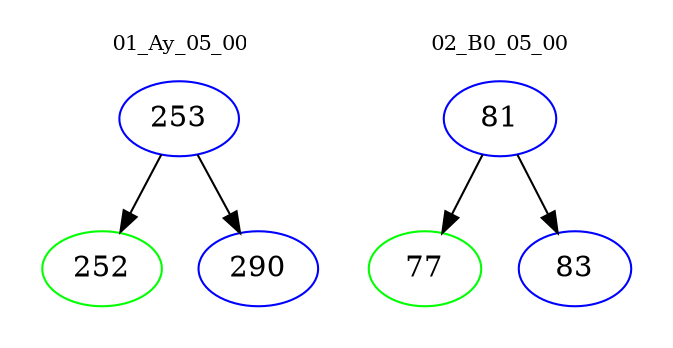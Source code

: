 digraph{
subgraph cluster_0 {
color = white
label = "01_Ay_05_00";
fontsize=10;
T0_253 [label="253", color="blue"]
T0_253 -> T0_252 [color="black"]
T0_252 [label="252", color="green"]
T0_253 -> T0_290 [color="black"]
T0_290 [label="290", color="blue"]
}
subgraph cluster_1 {
color = white
label = "02_B0_05_00";
fontsize=10;
T1_81 [label="81", color="blue"]
T1_81 -> T1_77 [color="black"]
T1_77 [label="77", color="green"]
T1_81 -> T1_83 [color="black"]
T1_83 [label="83", color="blue"]
}
}
